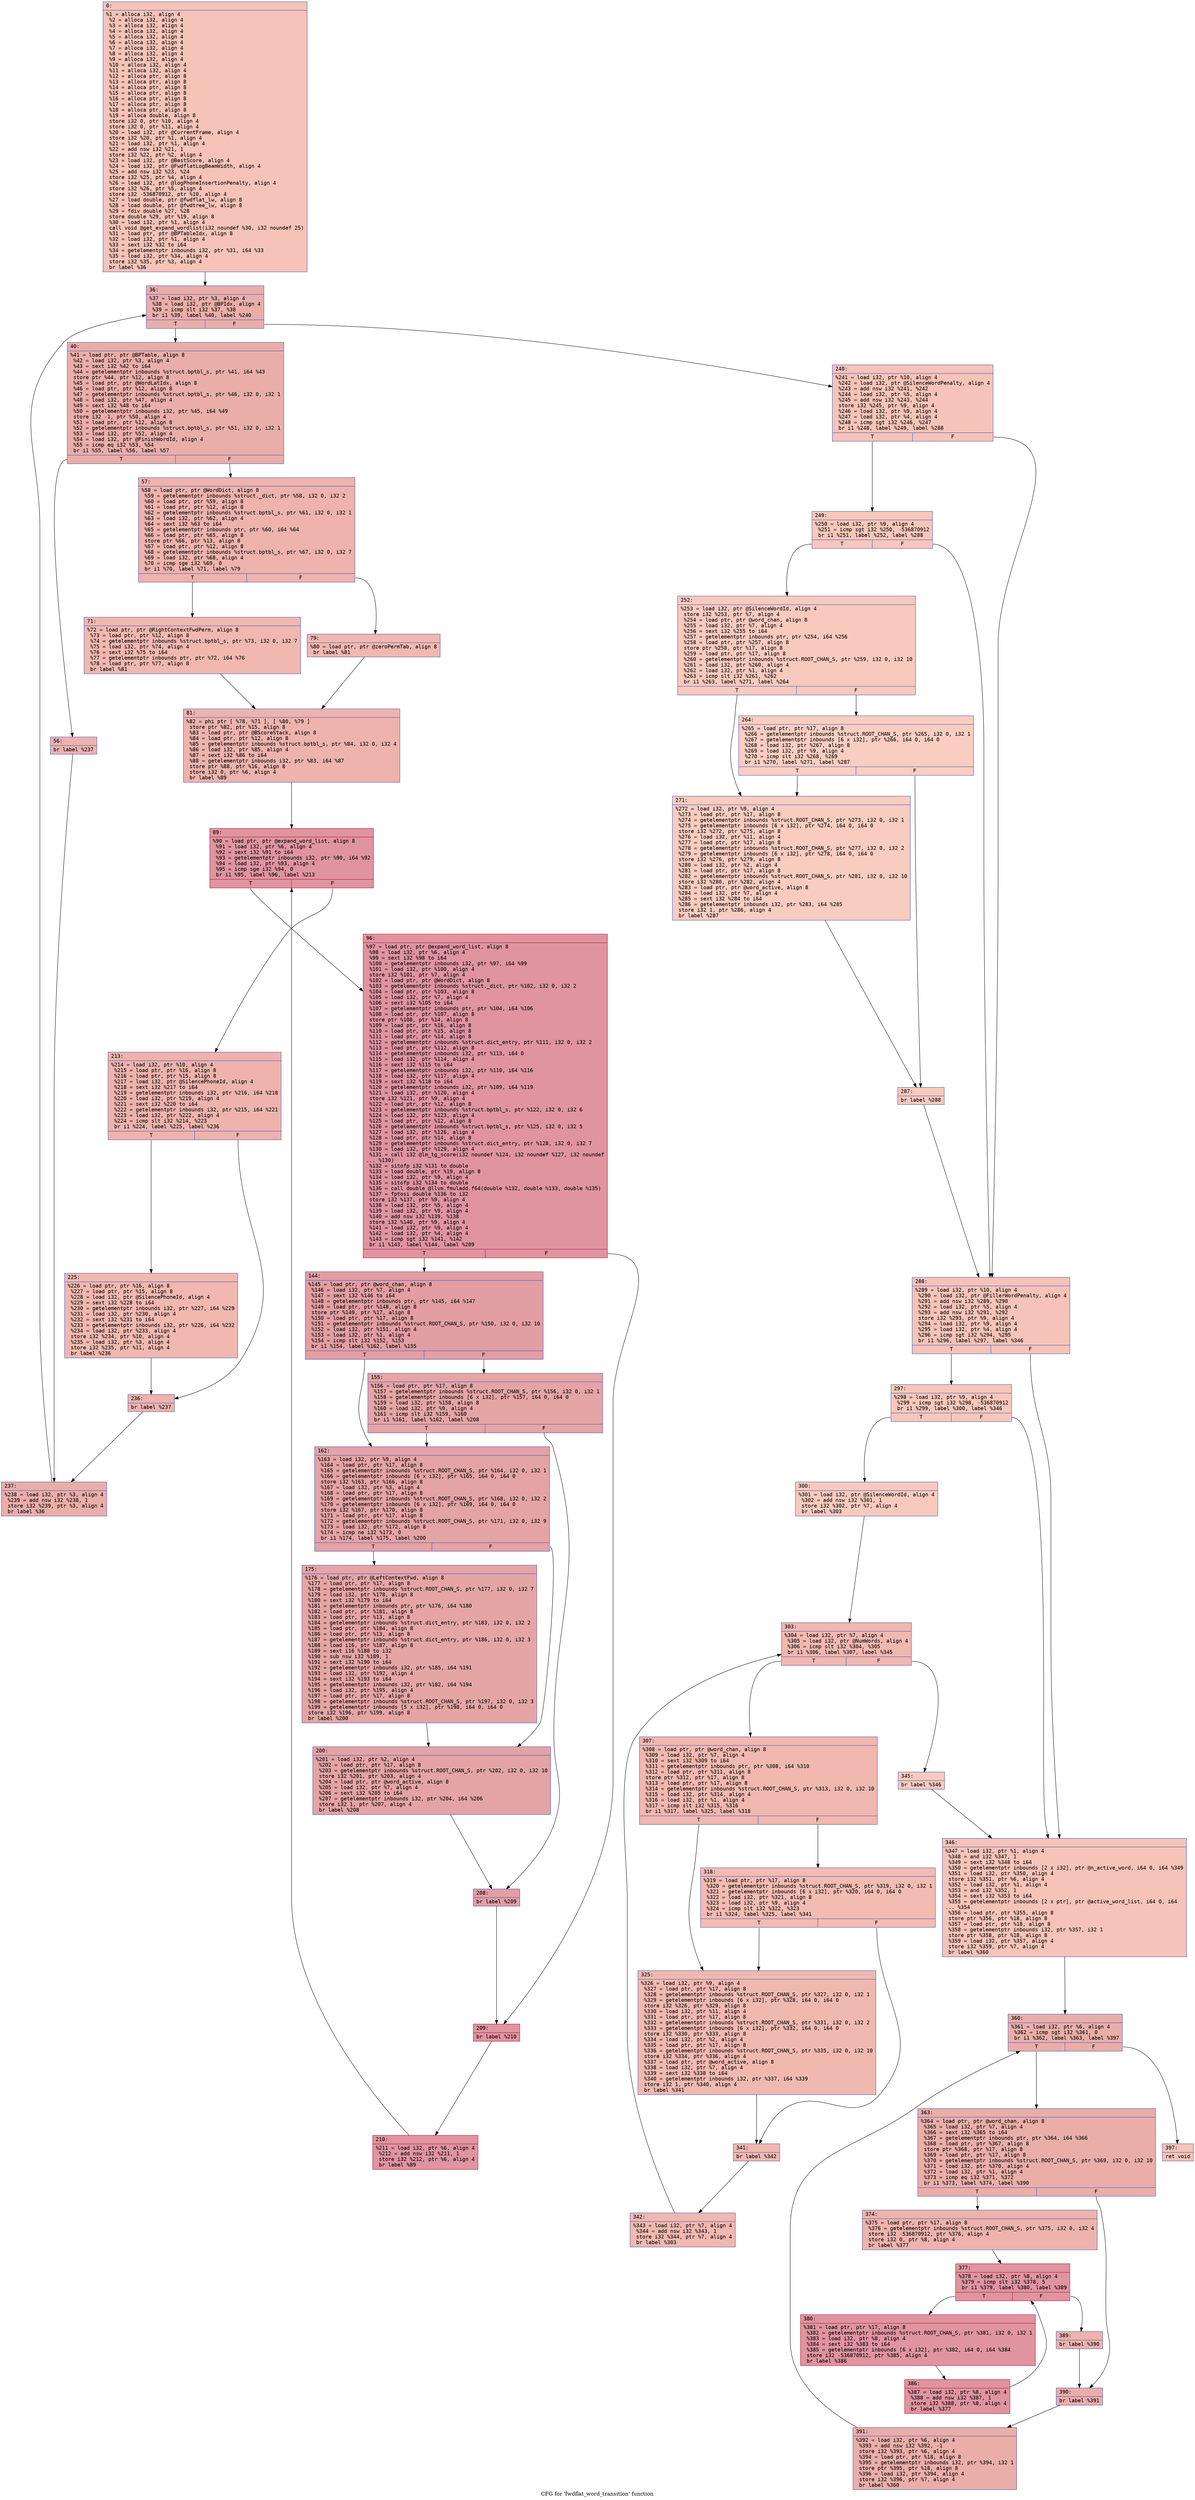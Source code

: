 digraph "CFG for 'fwdflat_word_transition' function" {
	label="CFG for 'fwdflat_word_transition' function";

	Node0x600002008550 [shape=record,color="#3d50c3ff", style=filled, fillcolor="#e8765c70" fontname="Courier",label="{0:\l|  %1 = alloca i32, align 4\l  %2 = alloca i32, align 4\l  %3 = alloca i32, align 4\l  %4 = alloca i32, align 4\l  %5 = alloca i32, align 4\l  %6 = alloca i32, align 4\l  %7 = alloca i32, align 4\l  %8 = alloca i32, align 4\l  %9 = alloca i32, align 4\l  %10 = alloca i32, align 4\l  %11 = alloca i32, align 4\l  %12 = alloca ptr, align 8\l  %13 = alloca ptr, align 8\l  %14 = alloca ptr, align 8\l  %15 = alloca ptr, align 8\l  %16 = alloca ptr, align 8\l  %17 = alloca ptr, align 8\l  %18 = alloca ptr, align 8\l  %19 = alloca double, align 8\l  store i32 0, ptr %10, align 4\l  store i32 0, ptr %11, align 4\l  %20 = load i32, ptr @CurrentFrame, align 4\l  store i32 %20, ptr %1, align 4\l  %21 = load i32, ptr %1, align 4\l  %22 = add nsw i32 %21, 1\l  store i32 %22, ptr %2, align 4\l  %23 = load i32, ptr @BestScore, align 4\l  %24 = load i32, ptr @FwdflatLogBeamWidth, align 4\l  %25 = add nsw i32 %23, %24\l  store i32 %25, ptr %4, align 4\l  %26 = load i32, ptr @logPhoneInsertionPenalty, align 4\l  store i32 %26, ptr %5, align 4\l  store i32 -536870912, ptr %10, align 4\l  %27 = load double, ptr @fwdflat_lw, align 8\l  %28 = load double, ptr @fwdtree_lw, align 8\l  %29 = fdiv double %27, %28\l  store double %29, ptr %19, align 8\l  %30 = load i32, ptr %1, align 4\l  call void @get_expand_wordlist(i32 noundef %30, i32 noundef 25)\l  %31 = load ptr, ptr @BPTableIdx, align 8\l  %32 = load i32, ptr %1, align 4\l  %33 = sext i32 %32 to i64\l  %34 = getelementptr inbounds i32, ptr %31, i64 %33\l  %35 = load i32, ptr %34, align 4\l  store i32 %35, ptr %3, align 4\l  br label %36\l}"];
	Node0x600002008550 -> Node0x6000020085a0[tooltip="0 -> 36\nProbability 100.00%" ];
	Node0x6000020085a0 [shape=record,color="#3d50c3ff", style=filled, fillcolor="#d0473d70" fontname="Courier",label="{36:\l|  %37 = load i32, ptr %3, align 4\l  %38 = load i32, ptr @BPIdx, align 4\l  %39 = icmp slt i32 %37, %38\l  br i1 %39, label %40, label %240\l|{<s0>T|<s1>F}}"];
	Node0x6000020085a0:s0 -> Node0x6000020085f0[tooltip="36 -> 40\nProbability 96.88%" ];
	Node0x6000020085a0:s1 -> Node0x600002008c30[tooltip="36 -> 240\nProbability 3.12%" ];
	Node0x6000020085f0 [shape=record,color="#3d50c3ff", style=filled, fillcolor="#d0473d70" fontname="Courier",label="{40:\l|  %41 = load ptr, ptr @BPTable, align 8\l  %42 = load i32, ptr %3, align 4\l  %43 = sext i32 %42 to i64\l  %44 = getelementptr inbounds %struct.bptbl_s, ptr %41, i64 %43\l  store ptr %44, ptr %12, align 8\l  %45 = load ptr, ptr @WordLatIdx, align 8\l  %46 = load ptr, ptr %12, align 8\l  %47 = getelementptr inbounds %struct.bptbl_s, ptr %46, i32 0, i32 1\l  %48 = load i32, ptr %47, align 4\l  %49 = sext i32 %48 to i64\l  %50 = getelementptr inbounds i32, ptr %45, i64 %49\l  store i32 -1, ptr %50, align 4\l  %51 = load ptr, ptr %12, align 8\l  %52 = getelementptr inbounds %struct.bptbl_s, ptr %51, i32 0, i32 1\l  %53 = load i32, ptr %52, align 4\l  %54 = load i32, ptr @FinishWordId, align 4\l  %55 = icmp eq i32 %53, %54\l  br i1 %55, label %56, label %57\l|{<s0>T|<s1>F}}"];
	Node0x6000020085f0:s0 -> Node0x600002008640[tooltip="40 -> 56\nProbability 50.00%" ];
	Node0x6000020085f0:s1 -> Node0x600002008690[tooltip="40 -> 57\nProbability 50.00%" ];
	Node0x600002008640 [shape=record,color="#3d50c3ff", style=filled, fillcolor="#d6524470" fontname="Courier",label="{56:\l|  br label %237\l}"];
	Node0x600002008640 -> Node0x600002008be0[tooltip="56 -> 237\nProbability 100.00%" ];
	Node0x600002008690 [shape=record,color="#3d50c3ff", style=filled, fillcolor="#d6524470" fontname="Courier",label="{57:\l|  %58 = load ptr, ptr @WordDict, align 8\l  %59 = getelementptr inbounds %struct._dict, ptr %58, i32 0, i32 2\l  %60 = load ptr, ptr %59, align 8\l  %61 = load ptr, ptr %12, align 8\l  %62 = getelementptr inbounds %struct.bptbl_s, ptr %61, i32 0, i32 1\l  %63 = load i32, ptr %62, align 4\l  %64 = sext i32 %63 to i64\l  %65 = getelementptr inbounds ptr, ptr %60, i64 %64\l  %66 = load ptr, ptr %65, align 8\l  store ptr %66, ptr %13, align 8\l  %67 = load ptr, ptr %12, align 8\l  %68 = getelementptr inbounds %struct.bptbl_s, ptr %67, i32 0, i32 7\l  %69 = load i32, ptr %68, align 4\l  %70 = icmp sge i32 %69, 0\l  br i1 %70, label %71, label %79\l|{<s0>T|<s1>F}}"];
	Node0x600002008690:s0 -> Node0x6000020086e0[tooltip="57 -> 71\nProbability 50.00%" ];
	Node0x600002008690:s1 -> Node0x600002008730[tooltip="57 -> 79\nProbability 50.00%" ];
	Node0x6000020086e0 [shape=record,color="#3d50c3ff", style=filled, fillcolor="#dc5d4a70" fontname="Courier",label="{71:\l|  %72 = load ptr, ptr @RightContextFwdPerm, align 8\l  %73 = load ptr, ptr %12, align 8\l  %74 = getelementptr inbounds %struct.bptbl_s, ptr %73, i32 0, i32 7\l  %75 = load i32, ptr %74, align 4\l  %76 = sext i32 %75 to i64\l  %77 = getelementptr inbounds ptr, ptr %72, i64 %76\l  %78 = load ptr, ptr %77, align 8\l  br label %81\l}"];
	Node0x6000020086e0 -> Node0x600002008780[tooltip="71 -> 81\nProbability 100.00%" ];
	Node0x600002008730 [shape=record,color="#3d50c3ff", style=filled, fillcolor="#dc5d4a70" fontname="Courier",label="{79:\l|  %80 = load ptr, ptr @zeroPermTab, align 8\l  br label %81\l}"];
	Node0x600002008730 -> Node0x600002008780[tooltip="79 -> 81\nProbability 100.00%" ];
	Node0x600002008780 [shape=record,color="#3d50c3ff", style=filled, fillcolor="#d6524470" fontname="Courier",label="{81:\l|  %82 = phi ptr [ %78, %71 ], [ %80, %79 ]\l  store ptr %82, ptr %15, align 8\l  %83 = load ptr, ptr @BScoreStack, align 8\l  %84 = load ptr, ptr %12, align 8\l  %85 = getelementptr inbounds %struct.bptbl_s, ptr %84, i32 0, i32 4\l  %86 = load i32, ptr %85, align 4\l  %87 = sext i32 %86 to i64\l  %88 = getelementptr inbounds i32, ptr %83, i64 %87\l  store ptr %88, ptr %16, align 8\l  store i32 0, ptr %6, align 4\l  br label %89\l}"];
	Node0x600002008780 -> Node0x6000020087d0[tooltip="81 -> 89\nProbability 100.00%" ];
	Node0x6000020087d0 [shape=record,color="#b70d28ff", style=filled, fillcolor="#b70d2870" fontname="Courier",label="{89:\l|  %90 = load ptr, ptr @expand_word_list, align 8\l  %91 = load i32, ptr %6, align 4\l  %92 = sext i32 %91 to i64\l  %93 = getelementptr inbounds i32, ptr %90, i64 %92\l  %94 = load i32, ptr %93, align 4\l  %95 = icmp sge i32 %94, 0\l  br i1 %95, label %96, label %213\l|{<s0>T|<s1>F}}"];
	Node0x6000020087d0:s0 -> Node0x600002008820[tooltip="89 -> 96\nProbability 96.88%" ];
	Node0x6000020087d0:s1 -> Node0x600002008af0[tooltip="89 -> 213\nProbability 3.12%" ];
	Node0x600002008820 [shape=record,color="#b70d28ff", style=filled, fillcolor="#b70d2870" fontname="Courier",label="{96:\l|  %97 = load ptr, ptr @expand_word_list, align 8\l  %98 = load i32, ptr %6, align 4\l  %99 = sext i32 %98 to i64\l  %100 = getelementptr inbounds i32, ptr %97, i64 %99\l  %101 = load i32, ptr %100, align 4\l  store i32 %101, ptr %7, align 4\l  %102 = load ptr, ptr @WordDict, align 8\l  %103 = getelementptr inbounds %struct._dict, ptr %102, i32 0, i32 2\l  %104 = load ptr, ptr %103, align 8\l  %105 = load i32, ptr %7, align 4\l  %106 = sext i32 %105 to i64\l  %107 = getelementptr inbounds ptr, ptr %104, i64 %106\l  %108 = load ptr, ptr %107, align 8\l  store ptr %108, ptr %14, align 8\l  %109 = load ptr, ptr %16, align 8\l  %110 = load ptr, ptr %15, align 8\l  %111 = load ptr, ptr %14, align 8\l  %112 = getelementptr inbounds %struct.dict_entry, ptr %111, i32 0, i32 2\l  %113 = load ptr, ptr %112, align 8\l  %114 = getelementptr inbounds i32, ptr %113, i64 0\l  %115 = load i32, ptr %114, align 4\l  %116 = sext i32 %115 to i64\l  %117 = getelementptr inbounds i32, ptr %110, i64 %116\l  %118 = load i32, ptr %117, align 4\l  %119 = sext i32 %118 to i64\l  %120 = getelementptr inbounds i32, ptr %109, i64 %119\l  %121 = load i32, ptr %120, align 4\l  store i32 %121, ptr %9, align 4\l  %122 = load ptr, ptr %12, align 8\l  %123 = getelementptr inbounds %struct.bptbl_s, ptr %122, i32 0, i32 6\l  %124 = load i32, ptr %123, align 4\l  %125 = load ptr, ptr %12, align 8\l  %126 = getelementptr inbounds %struct.bptbl_s, ptr %125, i32 0, i32 5\l  %127 = load i32, ptr %126, align 4\l  %128 = load ptr, ptr %14, align 8\l  %129 = getelementptr inbounds %struct.dict_entry, ptr %128, i32 0, i32 7\l  %130 = load i32, ptr %129, align 4\l  %131 = call i32 @lm_tg_score(i32 noundef %124, i32 noundef %127, i32 noundef\l... %130)\l  %132 = sitofp i32 %131 to double\l  %133 = load double, ptr %19, align 8\l  %134 = load i32, ptr %9, align 4\l  %135 = sitofp i32 %134 to double\l  %136 = call double @llvm.fmuladd.f64(double %132, double %133, double %135)\l  %137 = fptosi double %136 to i32\l  store i32 %137, ptr %9, align 4\l  %138 = load i32, ptr %5, align 4\l  %139 = load i32, ptr %9, align 4\l  %140 = add nsw i32 %139, %138\l  store i32 %140, ptr %9, align 4\l  %141 = load i32, ptr %9, align 4\l  %142 = load i32, ptr %4, align 4\l  %143 = icmp sgt i32 %141, %142\l  br i1 %143, label %144, label %209\l|{<s0>T|<s1>F}}"];
	Node0x600002008820:s0 -> Node0x600002008870[tooltip="96 -> 144\nProbability 50.00%" ];
	Node0x600002008820:s1 -> Node0x600002008a50[tooltip="96 -> 209\nProbability 50.00%" ];
	Node0x600002008870 [shape=record,color="#3d50c3ff", style=filled, fillcolor="#be242e70" fontname="Courier",label="{144:\l|  %145 = load ptr, ptr @word_chan, align 8\l  %146 = load i32, ptr %7, align 4\l  %147 = sext i32 %146 to i64\l  %148 = getelementptr inbounds ptr, ptr %145, i64 %147\l  %149 = load ptr, ptr %148, align 8\l  store ptr %149, ptr %17, align 8\l  %150 = load ptr, ptr %17, align 8\l  %151 = getelementptr inbounds %struct.ROOT_CHAN_S, ptr %150, i32 0, i32 10\l  %152 = load i32, ptr %151, align 4\l  %153 = load i32, ptr %1, align 4\l  %154 = icmp slt i32 %152, %153\l  br i1 %154, label %162, label %155\l|{<s0>T|<s1>F}}"];
	Node0x600002008870:s0 -> Node0x600002008910[tooltip="144 -> 162\nProbability 50.00%" ];
	Node0x600002008870:s1 -> Node0x6000020088c0[tooltip="144 -> 155\nProbability 50.00%" ];
	Node0x6000020088c0 [shape=record,color="#3d50c3ff", style=filled, fillcolor="#c5333470" fontname="Courier",label="{155:\l|  %156 = load ptr, ptr %17, align 8\l  %157 = getelementptr inbounds %struct.ROOT_CHAN_S, ptr %156, i32 0, i32 1\l  %158 = getelementptr inbounds [6 x i32], ptr %157, i64 0, i64 0\l  %159 = load i32, ptr %158, align 8\l  %160 = load i32, ptr %9, align 4\l  %161 = icmp slt i32 %159, %160\l  br i1 %161, label %162, label %208\l|{<s0>T|<s1>F}}"];
	Node0x6000020088c0:s0 -> Node0x600002008910[tooltip="155 -> 162\nProbability 50.00%" ];
	Node0x6000020088c0:s1 -> Node0x600002008a00[tooltip="155 -> 208\nProbability 50.00%" ];
	Node0x600002008910 [shape=record,color="#3d50c3ff", style=filled, fillcolor="#c32e3170" fontname="Courier",label="{162:\l|  %163 = load i32, ptr %9, align 4\l  %164 = load ptr, ptr %17, align 8\l  %165 = getelementptr inbounds %struct.ROOT_CHAN_S, ptr %164, i32 0, i32 1\l  %166 = getelementptr inbounds [6 x i32], ptr %165, i64 0, i64 0\l  store i32 %163, ptr %166, align 8\l  %167 = load i32, ptr %3, align 4\l  %168 = load ptr, ptr %17, align 8\l  %169 = getelementptr inbounds %struct.ROOT_CHAN_S, ptr %168, i32 0, i32 2\l  %170 = getelementptr inbounds [6 x i32], ptr %169, i64 0, i64 0\l  store i32 %167, ptr %170, align 8\l  %171 = load ptr, ptr %17, align 8\l  %172 = getelementptr inbounds %struct.ROOT_CHAN_S, ptr %171, i32 0, i32 9\l  %173 = load i32, ptr %172, align 8\l  %174 = icmp ne i32 %173, 0\l  br i1 %174, label %175, label %200\l|{<s0>T|<s1>F}}"];
	Node0x600002008910:s0 -> Node0x600002008960[tooltip="162 -> 175\nProbability 62.50%" ];
	Node0x600002008910:s1 -> Node0x6000020089b0[tooltip="162 -> 200\nProbability 37.50%" ];
	Node0x600002008960 [shape=record,color="#3d50c3ff", style=filled, fillcolor="#c5333470" fontname="Courier",label="{175:\l|  %176 = load ptr, ptr @LeftContextFwd, align 8\l  %177 = load ptr, ptr %17, align 8\l  %178 = getelementptr inbounds %struct.ROOT_CHAN_S, ptr %177, i32 0, i32 7\l  %179 = load i32, ptr %178, align 8\l  %180 = sext i32 %179 to i64\l  %181 = getelementptr inbounds ptr, ptr %176, i64 %180\l  %182 = load ptr, ptr %181, align 8\l  %183 = load ptr, ptr %13, align 8\l  %184 = getelementptr inbounds %struct.dict_entry, ptr %183, i32 0, i32 2\l  %185 = load ptr, ptr %184, align 8\l  %186 = load ptr, ptr %13, align 8\l  %187 = getelementptr inbounds %struct.dict_entry, ptr %186, i32 0, i32 3\l  %188 = load i16, ptr %187, align 8\l  %189 = sext i16 %188 to i32\l  %190 = sub nsw i32 %189, 1\l  %191 = sext i32 %190 to i64\l  %192 = getelementptr inbounds i32, ptr %185, i64 %191\l  %193 = load i32, ptr %192, align 4\l  %194 = sext i32 %193 to i64\l  %195 = getelementptr inbounds i32, ptr %182, i64 %194\l  %196 = load i32, ptr %195, align 4\l  %197 = load ptr, ptr %17, align 8\l  %198 = getelementptr inbounds %struct.ROOT_CHAN_S, ptr %197, i32 0, i32 3\l  %199 = getelementptr inbounds [5 x i32], ptr %198, i64 0, i64 0\l  store i32 %196, ptr %199, align 8\l  br label %200\l}"];
	Node0x600002008960 -> Node0x6000020089b0[tooltip="175 -> 200\nProbability 100.00%" ];
	Node0x6000020089b0 [shape=record,color="#3d50c3ff", style=filled, fillcolor="#c32e3170" fontname="Courier",label="{200:\l|  %201 = load i32, ptr %2, align 4\l  %202 = load ptr, ptr %17, align 8\l  %203 = getelementptr inbounds %struct.ROOT_CHAN_S, ptr %202, i32 0, i32 10\l  store i32 %201, ptr %203, align 4\l  %204 = load ptr, ptr @word_active, align 8\l  %205 = load i32, ptr %7, align 4\l  %206 = sext i32 %205 to i64\l  %207 = getelementptr inbounds i32, ptr %204, i64 %206\l  store i32 1, ptr %207, align 4\l  br label %208\l}"];
	Node0x6000020089b0 -> Node0x600002008a00[tooltip="200 -> 208\nProbability 100.00%" ];
	Node0x600002008a00 [shape=record,color="#3d50c3ff", style=filled, fillcolor="#be242e70" fontname="Courier",label="{208:\l|  br label %209\l}"];
	Node0x600002008a00 -> Node0x600002008a50[tooltip="208 -> 209\nProbability 100.00%" ];
	Node0x600002008a50 [shape=record,color="#b70d28ff", style=filled, fillcolor="#b70d2870" fontname="Courier",label="{209:\l|  br label %210\l}"];
	Node0x600002008a50 -> Node0x600002008aa0[tooltip="209 -> 210\nProbability 100.00%" ];
	Node0x600002008aa0 [shape=record,color="#b70d28ff", style=filled, fillcolor="#b70d2870" fontname="Courier",label="{210:\l|  %211 = load i32, ptr %6, align 4\l  %212 = add nsw i32 %211, 1\l  store i32 %212, ptr %6, align 4\l  br label %89\l}"];
	Node0x600002008aa0 -> Node0x6000020087d0[tooltip="210 -> 89\nProbability 100.00%" ];
	Node0x600002008af0 [shape=record,color="#3d50c3ff", style=filled, fillcolor="#d6524470" fontname="Courier",label="{213:\l|  %214 = load i32, ptr %10, align 4\l  %215 = load ptr, ptr %16, align 8\l  %216 = load ptr, ptr %15, align 8\l  %217 = load i32, ptr @SilencePhoneId, align 4\l  %218 = sext i32 %217 to i64\l  %219 = getelementptr inbounds i32, ptr %216, i64 %218\l  %220 = load i32, ptr %219, align 4\l  %221 = sext i32 %220 to i64\l  %222 = getelementptr inbounds i32, ptr %215, i64 %221\l  %223 = load i32, ptr %222, align 4\l  %224 = icmp slt i32 %214, %223\l  br i1 %224, label %225, label %236\l|{<s0>T|<s1>F}}"];
	Node0x600002008af0:s0 -> Node0x600002008b40[tooltip="213 -> 225\nProbability 50.00%" ];
	Node0x600002008af0:s1 -> Node0x600002008b90[tooltip="213 -> 236\nProbability 50.00%" ];
	Node0x600002008b40 [shape=record,color="#3d50c3ff", style=filled, fillcolor="#dc5d4a70" fontname="Courier",label="{225:\l|  %226 = load ptr, ptr %16, align 8\l  %227 = load ptr, ptr %15, align 8\l  %228 = load i32, ptr @SilencePhoneId, align 4\l  %229 = sext i32 %228 to i64\l  %230 = getelementptr inbounds i32, ptr %227, i64 %229\l  %231 = load i32, ptr %230, align 4\l  %232 = sext i32 %231 to i64\l  %233 = getelementptr inbounds i32, ptr %226, i64 %232\l  %234 = load i32, ptr %233, align 4\l  store i32 %234, ptr %10, align 4\l  %235 = load i32, ptr %3, align 4\l  store i32 %235, ptr %11, align 4\l  br label %236\l}"];
	Node0x600002008b40 -> Node0x600002008b90[tooltip="225 -> 236\nProbability 100.00%" ];
	Node0x600002008b90 [shape=record,color="#3d50c3ff", style=filled, fillcolor="#d6524470" fontname="Courier",label="{236:\l|  br label %237\l}"];
	Node0x600002008b90 -> Node0x600002008be0[tooltip="236 -> 237\nProbability 100.00%" ];
	Node0x600002008be0 [shape=record,color="#3d50c3ff", style=filled, fillcolor="#d0473d70" fontname="Courier",label="{237:\l|  %238 = load i32, ptr %3, align 4\l  %239 = add nsw i32 %238, 1\l  store i32 %239, ptr %3, align 4\l  br label %36\l}"];
	Node0x600002008be0 -> Node0x6000020085a0[tooltip="237 -> 36\nProbability 100.00%" ];
	Node0x600002008c30 [shape=record,color="#3d50c3ff", style=filled, fillcolor="#e8765c70" fontname="Courier",label="{240:\l|  %241 = load i32, ptr %10, align 4\l  %242 = load i32, ptr @SilenceWordPenalty, align 4\l  %243 = add nsw i32 %241, %242\l  %244 = load i32, ptr %5, align 4\l  %245 = add nsw i32 %243, %244\l  store i32 %245, ptr %9, align 4\l  %246 = load i32, ptr %9, align 4\l  %247 = load i32, ptr %4, align 4\l  %248 = icmp sgt i32 %246, %247\l  br i1 %248, label %249, label %288\l|{<s0>T|<s1>F}}"];
	Node0x600002008c30:s0 -> Node0x600002008c80[tooltip="240 -> 249\nProbability 50.00%" ];
	Node0x600002008c30:s1 -> Node0x600002008e10[tooltip="240 -> 288\nProbability 50.00%" ];
	Node0x600002008c80 [shape=record,color="#3d50c3ff", style=filled, fillcolor="#ec7f6370" fontname="Courier",label="{249:\l|  %250 = load i32, ptr %9, align 4\l  %251 = icmp sgt i32 %250, -536870912\l  br i1 %251, label %252, label %288\l|{<s0>T|<s1>F}}"];
	Node0x600002008c80:s0 -> Node0x600002008cd0[tooltip="249 -> 252\nProbability 50.00%" ];
	Node0x600002008c80:s1 -> Node0x600002008e10[tooltip="249 -> 288\nProbability 50.00%" ];
	Node0x600002008cd0 [shape=record,color="#3d50c3ff", style=filled, fillcolor="#ef886b70" fontname="Courier",label="{252:\l|  %253 = load i32, ptr @SilenceWordId, align 4\l  store i32 %253, ptr %7, align 4\l  %254 = load ptr, ptr @word_chan, align 8\l  %255 = load i32, ptr %7, align 4\l  %256 = sext i32 %255 to i64\l  %257 = getelementptr inbounds ptr, ptr %254, i64 %256\l  %258 = load ptr, ptr %257, align 8\l  store ptr %258, ptr %17, align 8\l  %259 = load ptr, ptr %17, align 8\l  %260 = getelementptr inbounds %struct.ROOT_CHAN_S, ptr %259, i32 0, i32 10\l  %261 = load i32, ptr %260, align 4\l  %262 = load i32, ptr %1, align 4\l  %263 = icmp slt i32 %261, %262\l  br i1 %263, label %271, label %264\l|{<s0>T|<s1>F}}"];
	Node0x600002008cd0:s0 -> Node0x600002008d70[tooltip="252 -> 271\nProbability 50.00%" ];
	Node0x600002008cd0:s1 -> Node0x600002008d20[tooltip="252 -> 264\nProbability 50.00%" ];
	Node0x600002008d20 [shape=record,color="#3d50c3ff", style=filled, fillcolor="#f2907270" fontname="Courier",label="{264:\l|  %265 = load ptr, ptr %17, align 8\l  %266 = getelementptr inbounds %struct.ROOT_CHAN_S, ptr %265, i32 0, i32 1\l  %267 = getelementptr inbounds [6 x i32], ptr %266, i64 0, i64 0\l  %268 = load i32, ptr %267, align 8\l  %269 = load i32, ptr %9, align 4\l  %270 = icmp slt i32 %268, %269\l  br i1 %270, label %271, label %287\l|{<s0>T|<s1>F}}"];
	Node0x600002008d20:s0 -> Node0x600002008d70[tooltip="264 -> 271\nProbability 50.00%" ];
	Node0x600002008d20:s1 -> Node0x600002008dc0[tooltip="264 -> 287\nProbability 50.00%" ];
	Node0x600002008d70 [shape=record,color="#3d50c3ff", style=filled, fillcolor="#f08b6e70" fontname="Courier",label="{271:\l|  %272 = load i32, ptr %9, align 4\l  %273 = load ptr, ptr %17, align 8\l  %274 = getelementptr inbounds %struct.ROOT_CHAN_S, ptr %273, i32 0, i32 1\l  %275 = getelementptr inbounds [6 x i32], ptr %274, i64 0, i64 0\l  store i32 %272, ptr %275, align 8\l  %276 = load i32, ptr %11, align 4\l  %277 = load ptr, ptr %17, align 8\l  %278 = getelementptr inbounds %struct.ROOT_CHAN_S, ptr %277, i32 0, i32 2\l  %279 = getelementptr inbounds [6 x i32], ptr %278, i64 0, i64 0\l  store i32 %276, ptr %279, align 8\l  %280 = load i32, ptr %2, align 4\l  %281 = load ptr, ptr %17, align 8\l  %282 = getelementptr inbounds %struct.ROOT_CHAN_S, ptr %281, i32 0, i32 10\l  store i32 %280, ptr %282, align 4\l  %283 = load ptr, ptr @word_active, align 8\l  %284 = load i32, ptr %7, align 4\l  %285 = sext i32 %284 to i64\l  %286 = getelementptr inbounds i32, ptr %283, i64 %285\l  store i32 1, ptr %286, align 4\l  br label %287\l}"];
	Node0x600002008d70 -> Node0x600002008dc0[tooltip="271 -> 287\nProbability 100.00%" ];
	Node0x600002008dc0 [shape=record,color="#3d50c3ff", style=filled, fillcolor="#ef886b70" fontname="Courier",label="{287:\l|  br label %288\l}"];
	Node0x600002008dc0 -> Node0x600002008e10[tooltip="287 -> 288\nProbability 100.00%" ];
	Node0x600002008e10 [shape=record,color="#3d50c3ff", style=filled, fillcolor="#e8765c70" fontname="Courier",label="{288:\l|  %289 = load i32, ptr %10, align 4\l  %290 = load i32, ptr @FillerWordPenalty, align 4\l  %291 = add nsw i32 %289, %290\l  %292 = load i32, ptr %5, align 4\l  %293 = add nsw i32 %291, %292\l  store i32 %293, ptr %9, align 4\l  %294 = load i32, ptr %9, align 4\l  %295 = load i32, ptr %4, align 4\l  %296 = icmp sgt i32 %294, %295\l  br i1 %296, label %297, label %346\l|{<s0>T|<s1>F}}"];
	Node0x600002008e10:s0 -> Node0x600002008e60[tooltip="288 -> 297\nProbability 50.00%" ];
	Node0x600002008e10:s1 -> Node0x600002009130[tooltip="288 -> 346\nProbability 50.00%" ];
	Node0x600002008e60 [shape=record,color="#3d50c3ff", style=filled, fillcolor="#ec7f6370" fontname="Courier",label="{297:\l|  %298 = load i32, ptr %9, align 4\l  %299 = icmp sgt i32 %298, -536870912\l  br i1 %299, label %300, label %346\l|{<s0>T|<s1>F}}"];
	Node0x600002008e60:s0 -> Node0x600002008eb0[tooltip="297 -> 300\nProbability 50.00%" ];
	Node0x600002008e60:s1 -> Node0x600002009130[tooltip="297 -> 346\nProbability 50.00%" ];
	Node0x600002008eb0 [shape=record,color="#3d50c3ff", style=filled, fillcolor="#ef886b70" fontname="Courier",label="{300:\l|  %301 = load i32, ptr @SilenceWordId, align 4\l  %302 = add nsw i32 %301, 1\l  store i32 %302, ptr %7, align 4\l  br label %303\l}"];
	Node0x600002008eb0 -> Node0x600002008f00[tooltip="300 -> 303\nProbability 100.00%" ];
	Node0x600002008f00 [shape=record,color="#3d50c3ff", style=filled, fillcolor="#dc5d4a70" fontname="Courier",label="{303:\l|  %304 = load i32, ptr %7, align 4\l  %305 = load i32, ptr @NumWords, align 4\l  %306 = icmp slt i32 %304, %305\l  br i1 %306, label %307, label %345\l|{<s0>T|<s1>F}}"];
	Node0x600002008f00:s0 -> Node0x600002008f50[tooltip="303 -> 307\nProbability 96.88%" ];
	Node0x600002008f00:s1 -> Node0x6000020090e0[tooltip="303 -> 345\nProbability 3.12%" ];
	Node0x600002008f50 [shape=record,color="#3d50c3ff", style=filled, fillcolor="#dc5d4a70" fontname="Courier",label="{307:\l|  %308 = load ptr, ptr @word_chan, align 8\l  %309 = load i32, ptr %7, align 4\l  %310 = sext i32 %309 to i64\l  %311 = getelementptr inbounds ptr, ptr %308, i64 %310\l  %312 = load ptr, ptr %311, align 8\l  store ptr %312, ptr %17, align 8\l  %313 = load ptr, ptr %17, align 8\l  %314 = getelementptr inbounds %struct.ROOT_CHAN_S, ptr %313, i32 0, i32 10\l  %315 = load i32, ptr %314, align 4\l  %316 = load i32, ptr %1, align 4\l  %317 = icmp slt i32 %315, %316\l  br i1 %317, label %325, label %318\l|{<s0>T|<s1>F}}"];
	Node0x600002008f50:s0 -> Node0x600002008ff0[tooltip="307 -> 325\nProbability 50.00%" ];
	Node0x600002008f50:s1 -> Node0x600002008fa0[tooltip="307 -> 318\nProbability 50.00%" ];
	Node0x600002008fa0 [shape=record,color="#3d50c3ff", style=filled, fillcolor="#e1675170" fontname="Courier",label="{318:\l|  %319 = load ptr, ptr %17, align 8\l  %320 = getelementptr inbounds %struct.ROOT_CHAN_S, ptr %319, i32 0, i32 1\l  %321 = getelementptr inbounds [6 x i32], ptr %320, i64 0, i64 0\l  %322 = load i32, ptr %321, align 8\l  %323 = load i32, ptr %9, align 4\l  %324 = icmp slt i32 %322, %323\l  br i1 %324, label %325, label %341\l|{<s0>T|<s1>F}}"];
	Node0x600002008fa0:s0 -> Node0x600002008ff0[tooltip="318 -> 325\nProbability 50.00%" ];
	Node0x600002008fa0:s1 -> Node0x600002009040[tooltip="318 -> 341\nProbability 50.00%" ];
	Node0x600002008ff0 [shape=record,color="#3d50c3ff", style=filled, fillcolor="#de614d70" fontname="Courier",label="{325:\l|  %326 = load i32, ptr %9, align 4\l  %327 = load ptr, ptr %17, align 8\l  %328 = getelementptr inbounds %struct.ROOT_CHAN_S, ptr %327, i32 0, i32 1\l  %329 = getelementptr inbounds [6 x i32], ptr %328, i64 0, i64 0\l  store i32 %326, ptr %329, align 8\l  %330 = load i32, ptr %11, align 4\l  %331 = load ptr, ptr %17, align 8\l  %332 = getelementptr inbounds %struct.ROOT_CHAN_S, ptr %331, i32 0, i32 2\l  %333 = getelementptr inbounds [6 x i32], ptr %332, i64 0, i64 0\l  store i32 %330, ptr %333, align 8\l  %334 = load i32, ptr %2, align 4\l  %335 = load ptr, ptr %17, align 8\l  %336 = getelementptr inbounds %struct.ROOT_CHAN_S, ptr %335, i32 0, i32 10\l  store i32 %334, ptr %336, align 4\l  %337 = load ptr, ptr @word_active, align 8\l  %338 = load i32, ptr %7, align 4\l  %339 = sext i32 %338 to i64\l  %340 = getelementptr inbounds i32, ptr %337, i64 %339\l  store i32 1, ptr %340, align 4\l  br label %341\l}"];
	Node0x600002008ff0 -> Node0x600002009040[tooltip="325 -> 341\nProbability 100.00%" ];
	Node0x600002009040 [shape=record,color="#3d50c3ff", style=filled, fillcolor="#dc5d4a70" fontname="Courier",label="{341:\l|  br label %342\l}"];
	Node0x600002009040 -> Node0x600002009090[tooltip="341 -> 342\nProbability 100.00%" ];
	Node0x600002009090 [shape=record,color="#3d50c3ff", style=filled, fillcolor="#dc5d4a70" fontname="Courier",label="{342:\l|  %343 = load i32, ptr %7, align 4\l  %344 = add nsw i32 %343, 1\l  store i32 %344, ptr %7, align 4\l  br label %303\l}"];
	Node0x600002009090 -> Node0x600002008f00[tooltip="342 -> 303\nProbability 100.00%" ];
	Node0x6000020090e0 [shape=record,color="#3d50c3ff", style=filled, fillcolor="#ef886b70" fontname="Courier",label="{345:\l|  br label %346\l}"];
	Node0x6000020090e0 -> Node0x600002009130[tooltip="345 -> 346\nProbability 100.00%" ];
	Node0x600002009130 [shape=record,color="#3d50c3ff", style=filled, fillcolor="#e8765c70" fontname="Courier",label="{346:\l|  %347 = load i32, ptr %1, align 4\l  %348 = and i32 %347, 1\l  %349 = sext i32 %348 to i64\l  %350 = getelementptr inbounds [2 x i32], ptr @n_active_word, i64 0, i64 %349\l  %351 = load i32, ptr %350, align 4\l  store i32 %351, ptr %6, align 4\l  %352 = load i32, ptr %1, align 4\l  %353 = and i32 %352, 1\l  %354 = sext i32 %353 to i64\l  %355 = getelementptr inbounds [2 x ptr], ptr @active_word_list, i64 0, i64\l... %354\l  %356 = load ptr, ptr %355, align 8\l  store ptr %356, ptr %18, align 8\l  %357 = load ptr, ptr %18, align 8\l  %358 = getelementptr inbounds i32, ptr %357, i32 1\l  store ptr %358, ptr %18, align 8\l  %359 = load i32, ptr %357, align 4\l  store i32 %359, ptr %7, align 4\l  br label %360\l}"];
	Node0x600002009130 -> Node0x600002009180[tooltip="346 -> 360\nProbability 100.00%" ];
	Node0x600002009180 [shape=record,color="#3d50c3ff", style=filled, fillcolor="#d0473d70" fontname="Courier",label="{360:\l|  %361 = load i32, ptr %6, align 4\l  %362 = icmp sgt i32 %361, 0\l  br i1 %362, label %363, label %397\l|{<s0>T|<s1>F}}"];
	Node0x600002009180:s0 -> Node0x6000020091d0[tooltip="360 -> 363\nProbability 96.88%" ];
	Node0x600002009180:s1 -> Node0x600002009450[tooltip="360 -> 397\nProbability 3.12%" ];
	Node0x6000020091d0 [shape=record,color="#3d50c3ff", style=filled, fillcolor="#d0473d70" fontname="Courier",label="{363:\l|  %364 = load ptr, ptr @word_chan, align 8\l  %365 = load i32, ptr %7, align 4\l  %366 = sext i32 %365 to i64\l  %367 = getelementptr inbounds ptr, ptr %364, i64 %366\l  %368 = load ptr, ptr %367, align 8\l  store ptr %368, ptr %17, align 8\l  %369 = load ptr, ptr %17, align 8\l  %370 = getelementptr inbounds %struct.ROOT_CHAN_S, ptr %369, i32 0, i32 10\l  %371 = load i32, ptr %370, align 4\l  %372 = load i32, ptr %1, align 4\l  %373 = icmp eq i32 %371, %372\l  br i1 %373, label %374, label %390\l|{<s0>T|<s1>F}}"];
	Node0x6000020091d0:s0 -> Node0x600002009220[tooltip="363 -> 374\nProbability 50.00%" ];
	Node0x6000020091d0:s1 -> Node0x6000020093b0[tooltip="363 -> 390\nProbability 50.00%" ];
	Node0x600002009220 [shape=record,color="#3d50c3ff", style=filled, fillcolor="#d6524470" fontname="Courier",label="{374:\l|  %375 = load ptr, ptr %17, align 8\l  %376 = getelementptr inbounds %struct.ROOT_CHAN_S, ptr %375, i32 0, i32 4\l  store i32 -536870912, ptr %376, align 4\l  store i32 0, ptr %8, align 4\l  br label %377\l}"];
	Node0x600002009220 -> Node0x600002009270[tooltip="374 -> 377\nProbability 100.00%" ];
	Node0x600002009270 [shape=record,color="#b70d28ff", style=filled, fillcolor="#b70d2870" fontname="Courier",label="{377:\l|  %378 = load i32, ptr %8, align 4\l  %379 = icmp slt i32 %378, 5\l  br i1 %379, label %380, label %389\l|{<s0>T|<s1>F}}"];
	Node0x600002009270:s0 -> Node0x6000020092c0[tooltip="377 -> 380\nProbability 96.88%" ];
	Node0x600002009270:s1 -> Node0x600002009360[tooltip="377 -> 389\nProbability 3.12%" ];
	Node0x6000020092c0 [shape=record,color="#b70d28ff", style=filled, fillcolor="#b70d2870" fontname="Courier",label="{380:\l|  %381 = load ptr, ptr %17, align 8\l  %382 = getelementptr inbounds %struct.ROOT_CHAN_S, ptr %381, i32 0, i32 1\l  %383 = load i32, ptr %8, align 4\l  %384 = sext i32 %383 to i64\l  %385 = getelementptr inbounds [6 x i32], ptr %382, i64 0, i64 %384\l  store i32 -536870912, ptr %385, align 4\l  br label %386\l}"];
	Node0x6000020092c0 -> Node0x600002009310[tooltip="380 -> 386\nProbability 100.00%" ];
	Node0x600002009310 [shape=record,color="#b70d28ff", style=filled, fillcolor="#b70d2870" fontname="Courier",label="{386:\l|  %387 = load i32, ptr %8, align 4\l  %388 = add nsw i32 %387, 1\l  store i32 %388, ptr %8, align 4\l  br label %377\l}"];
	Node0x600002009310 -> Node0x600002009270[tooltip="386 -> 377\nProbability 100.00%" ];
	Node0x600002009360 [shape=record,color="#3d50c3ff", style=filled, fillcolor="#d6524470" fontname="Courier",label="{389:\l|  br label %390\l}"];
	Node0x600002009360 -> Node0x6000020093b0[tooltip="389 -> 390\nProbability 100.00%" ];
	Node0x6000020093b0 [shape=record,color="#3d50c3ff", style=filled, fillcolor="#d0473d70" fontname="Courier",label="{390:\l|  br label %391\l}"];
	Node0x6000020093b0 -> Node0x600002009400[tooltip="390 -> 391\nProbability 100.00%" ];
	Node0x600002009400 [shape=record,color="#3d50c3ff", style=filled, fillcolor="#d0473d70" fontname="Courier",label="{391:\l|  %392 = load i32, ptr %6, align 4\l  %393 = add nsw i32 %392, -1\l  store i32 %393, ptr %6, align 4\l  %394 = load ptr, ptr %18, align 8\l  %395 = getelementptr inbounds i32, ptr %394, i32 1\l  store ptr %395, ptr %18, align 8\l  %396 = load i32, ptr %394, align 4\l  store i32 %396, ptr %7, align 4\l  br label %360\l}"];
	Node0x600002009400 -> Node0x600002009180[tooltip="391 -> 360\nProbability 100.00%" ];
	Node0x600002009450 [shape=record,color="#3d50c3ff", style=filled, fillcolor="#e8765c70" fontname="Courier",label="{397:\l|  ret void\l}"];
}
